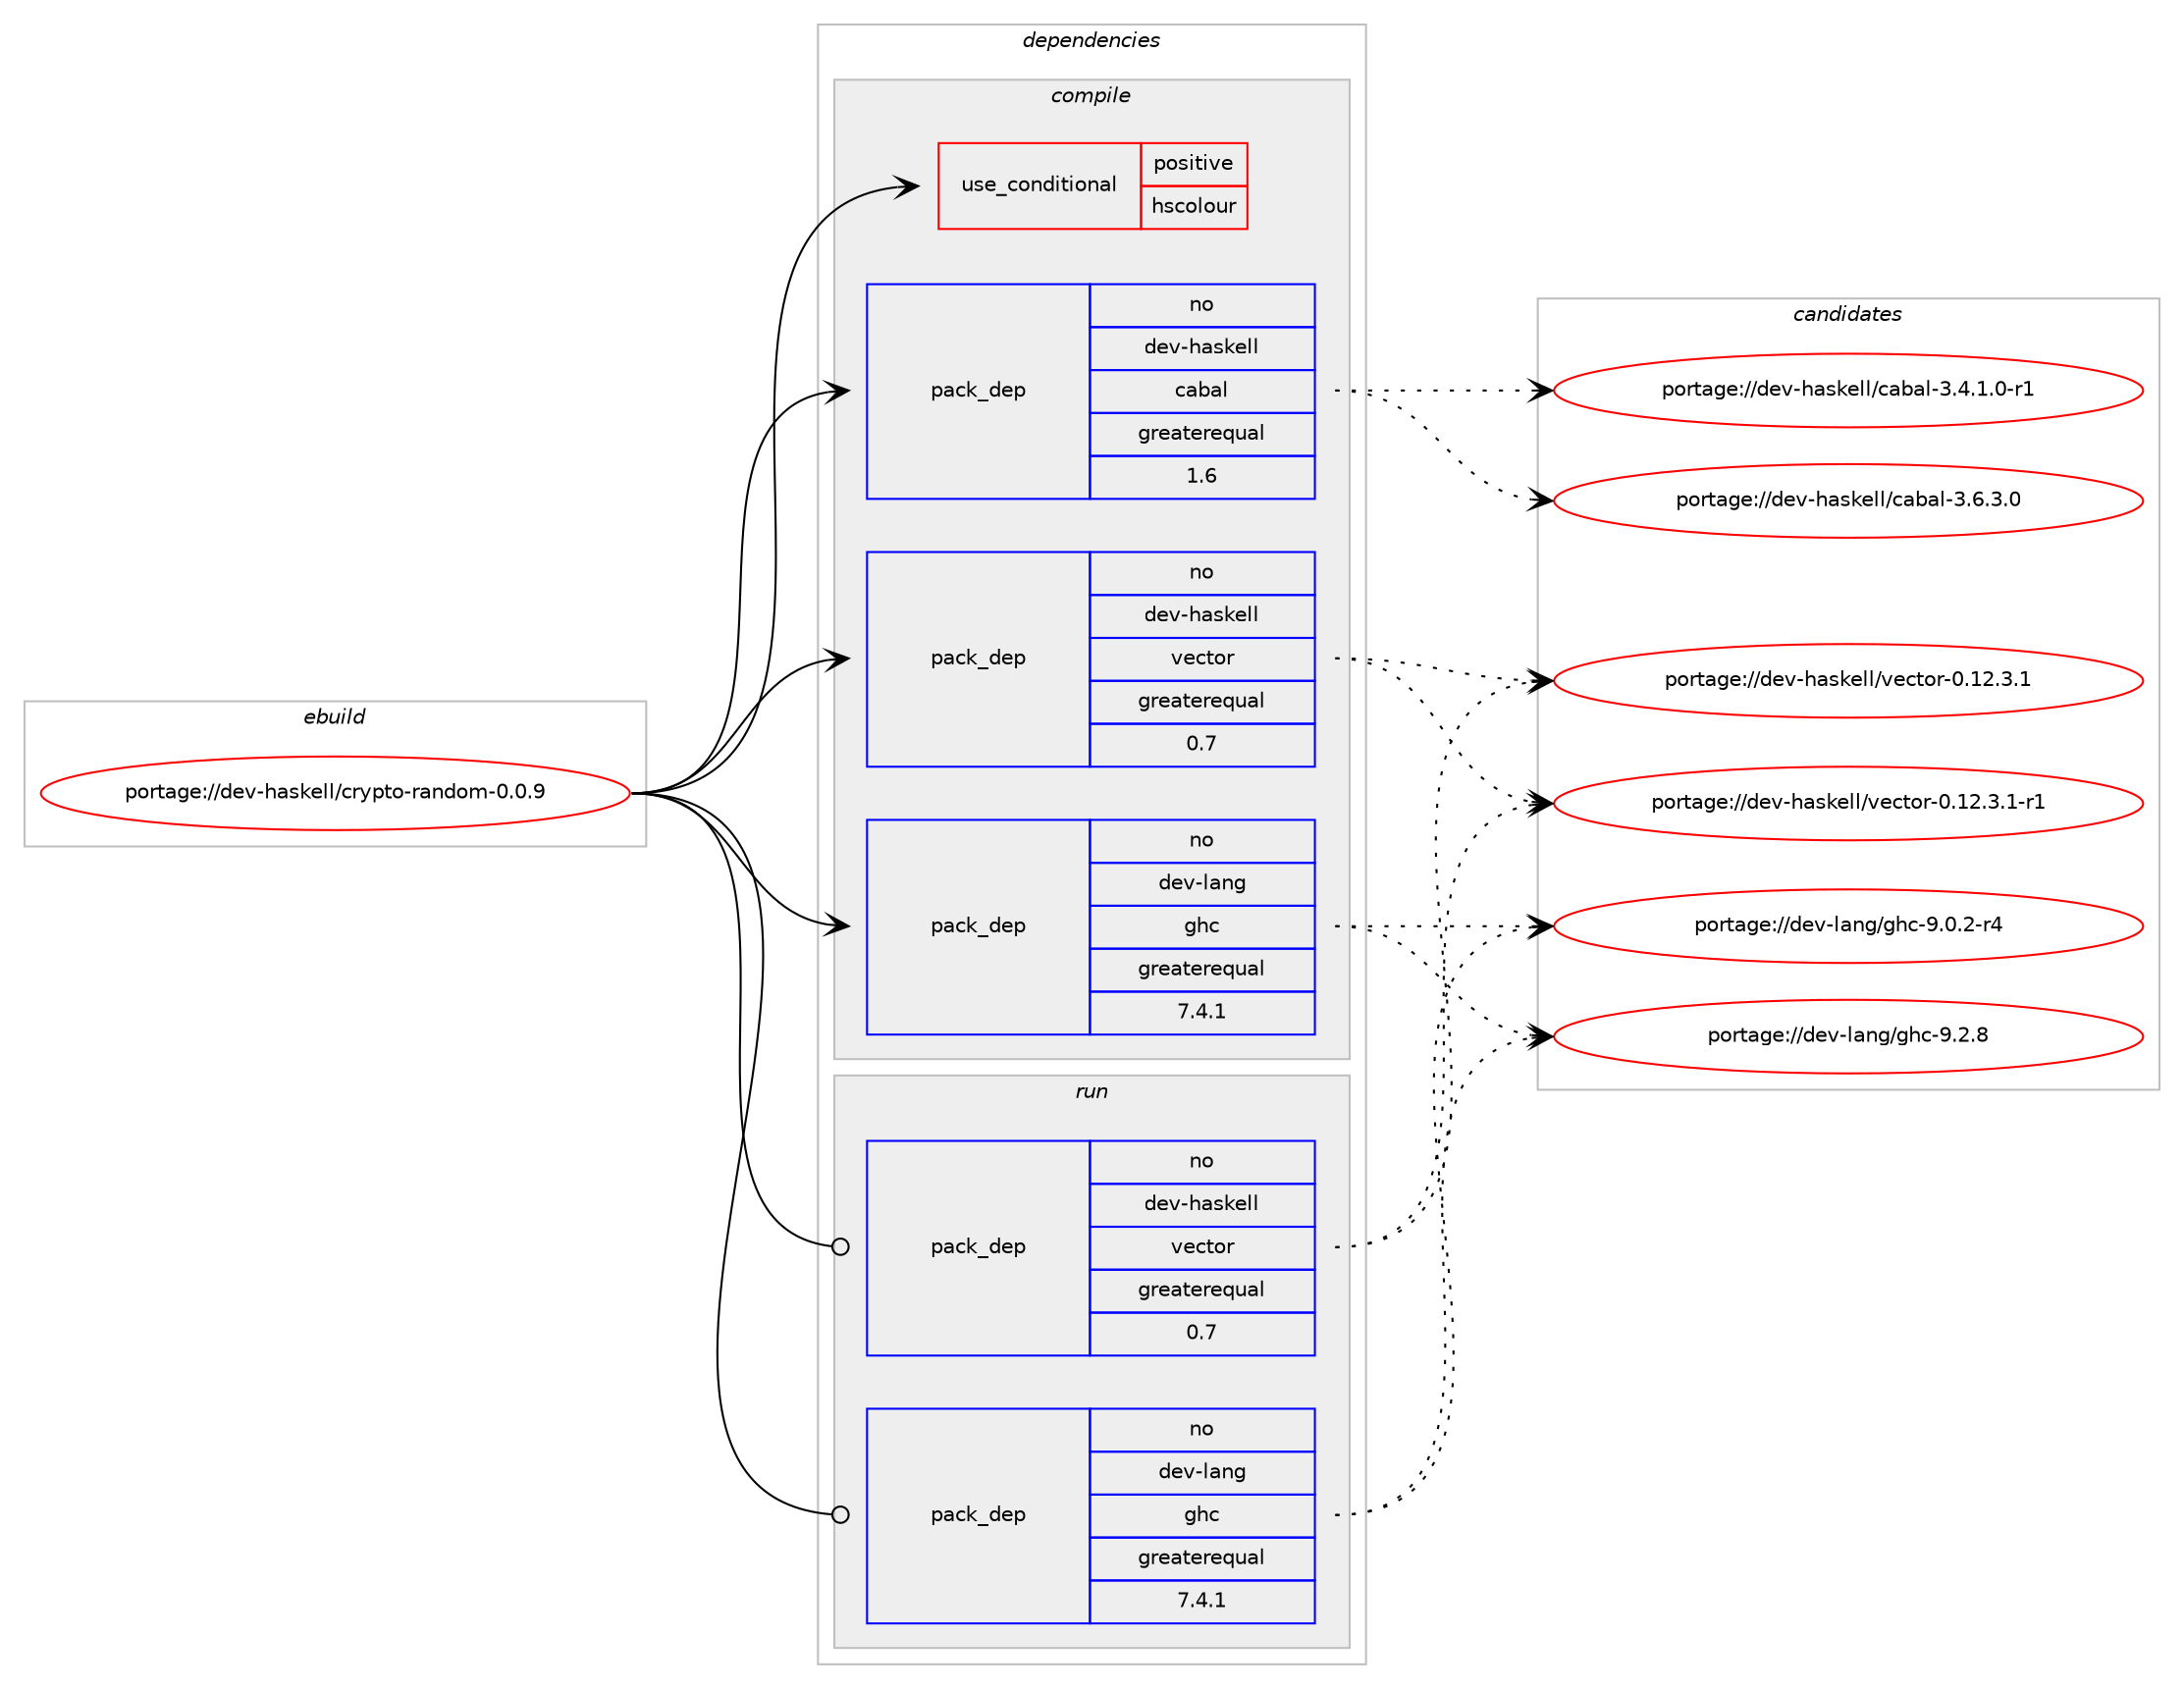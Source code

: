 digraph prolog {

# *************
# Graph options
# *************

newrank=true;
concentrate=true;
compound=true;
graph [rankdir=LR,fontname=Helvetica,fontsize=10,ranksep=1.5];#, ranksep=2.5, nodesep=0.2];
edge  [arrowhead=vee];
node  [fontname=Helvetica,fontsize=10];

# **********
# The ebuild
# **********

subgraph cluster_leftcol {
color=gray;
rank=same;
label=<<i>ebuild</i>>;
id [label="portage://dev-haskell/crypto-random-0.0.9", color=red, width=4, href="../dev-haskell/crypto-random-0.0.9.svg"];
}

# ****************
# The dependencies
# ****************

subgraph cluster_midcol {
color=gray;
label=<<i>dependencies</i>>;
subgraph cluster_compile {
fillcolor="#eeeeee";
style=filled;
label=<<i>compile</i>>;
subgraph cond19677 {
dependency36446 [label=<<TABLE BORDER="0" CELLBORDER="1" CELLSPACING="0" CELLPADDING="4"><TR><TD ROWSPAN="3" CELLPADDING="10">use_conditional</TD></TR><TR><TD>positive</TD></TR><TR><TD>hscolour</TD></TR></TABLE>>, shape=none, color=red];
# *** BEGIN UNKNOWN DEPENDENCY TYPE (TODO) ***
# dependency36446 -> package_dependency(portage://dev-haskell/crypto-random-0.0.9,install,no,dev-haskell,hscolour,none,[,,],[],[])
# *** END UNKNOWN DEPENDENCY TYPE (TODO) ***

}
id:e -> dependency36446:w [weight=20,style="solid",arrowhead="vee"];
subgraph pack15828 {
dependency36447 [label=<<TABLE BORDER="0" CELLBORDER="1" CELLSPACING="0" CELLPADDING="4" WIDTH="220"><TR><TD ROWSPAN="6" CELLPADDING="30">pack_dep</TD></TR><TR><TD WIDTH="110">no</TD></TR><TR><TD>dev-haskell</TD></TR><TR><TD>cabal</TD></TR><TR><TD>greaterequal</TD></TR><TR><TD>1.6</TD></TR></TABLE>>, shape=none, color=blue];
}
id:e -> dependency36447:w [weight=20,style="solid",arrowhead="vee"];
# *** BEGIN UNKNOWN DEPENDENCY TYPE (TODO) ***
# id -> package_dependency(portage://dev-haskell/crypto-random-0.0.9,install,no,dev-haskell,securemem,none,[,,],any_same_slot,[use(optenable(profile),none)])
# *** END UNKNOWN DEPENDENCY TYPE (TODO) ***

subgraph pack15829 {
dependency36448 [label=<<TABLE BORDER="0" CELLBORDER="1" CELLSPACING="0" CELLPADDING="4" WIDTH="220"><TR><TD ROWSPAN="6" CELLPADDING="30">pack_dep</TD></TR><TR><TD WIDTH="110">no</TD></TR><TR><TD>dev-haskell</TD></TR><TR><TD>vector</TD></TR><TR><TD>greaterequal</TD></TR><TR><TD>0.7</TD></TR></TABLE>>, shape=none, color=blue];
}
id:e -> dependency36448:w [weight=20,style="solid",arrowhead="vee"];
subgraph pack15830 {
dependency36449 [label=<<TABLE BORDER="0" CELLBORDER="1" CELLSPACING="0" CELLPADDING="4" WIDTH="220"><TR><TD ROWSPAN="6" CELLPADDING="30">pack_dep</TD></TR><TR><TD WIDTH="110">no</TD></TR><TR><TD>dev-lang</TD></TR><TR><TD>ghc</TD></TR><TR><TD>greaterequal</TD></TR><TR><TD>7.4.1</TD></TR></TABLE>>, shape=none, color=blue];
}
id:e -> dependency36449:w [weight=20,style="solid",arrowhead="vee"];
}
subgraph cluster_compileandrun {
fillcolor="#eeeeee";
style=filled;
label=<<i>compile and run</i>>;
}
subgraph cluster_run {
fillcolor="#eeeeee";
style=filled;
label=<<i>run</i>>;
# *** BEGIN UNKNOWN DEPENDENCY TYPE (TODO) ***
# id -> package_dependency(portage://dev-haskell/crypto-random-0.0.9,run,no,dev-haskell,securemem,none,[,,],any_same_slot,[use(optenable(profile),none)])
# *** END UNKNOWN DEPENDENCY TYPE (TODO) ***

subgraph pack15831 {
dependency36450 [label=<<TABLE BORDER="0" CELLBORDER="1" CELLSPACING="0" CELLPADDING="4" WIDTH="220"><TR><TD ROWSPAN="6" CELLPADDING="30">pack_dep</TD></TR><TR><TD WIDTH="110">no</TD></TR><TR><TD>dev-haskell</TD></TR><TR><TD>vector</TD></TR><TR><TD>greaterequal</TD></TR><TR><TD>0.7</TD></TR></TABLE>>, shape=none, color=blue];
}
id:e -> dependency36450:w [weight=20,style="solid",arrowhead="odot"];
subgraph pack15832 {
dependency36451 [label=<<TABLE BORDER="0" CELLBORDER="1" CELLSPACING="0" CELLPADDING="4" WIDTH="220"><TR><TD ROWSPAN="6" CELLPADDING="30">pack_dep</TD></TR><TR><TD WIDTH="110">no</TD></TR><TR><TD>dev-lang</TD></TR><TR><TD>ghc</TD></TR><TR><TD>greaterequal</TD></TR><TR><TD>7.4.1</TD></TR></TABLE>>, shape=none, color=blue];
}
id:e -> dependency36451:w [weight=20,style="solid",arrowhead="odot"];
# *** BEGIN UNKNOWN DEPENDENCY TYPE (TODO) ***
# id -> package_dependency(portage://dev-haskell/crypto-random-0.0.9,run,no,dev-lang,ghc,none,[,,],any_same_slot,[use(optenable(profile),none)])
# *** END UNKNOWN DEPENDENCY TYPE (TODO) ***

}
}

# **************
# The candidates
# **************

subgraph cluster_choices {
rank=same;
color=gray;
label=<<i>candidates</i>>;

subgraph choice15828 {
color=black;
nodesep=1;
choice1001011184510497115107101108108479997989710845514652464946484511449 [label="portage://dev-haskell/cabal-3.4.1.0-r1", color=red, width=4,href="../dev-haskell/cabal-3.4.1.0-r1.svg"];
choice100101118451049711510710110810847999798971084551465446514648 [label="portage://dev-haskell/cabal-3.6.3.0", color=red, width=4,href="../dev-haskell/cabal-3.6.3.0.svg"];
dependency36447:e -> choice1001011184510497115107101108108479997989710845514652464946484511449:w [style=dotted,weight="100"];
dependency36447:e -> choice100101118451049711510710110810847999798971084551465446514648:w [style=dotted,weight="100"];
}
subgraph choice15829 {
color=black;
nodesep=1;
choice10010111845104971151071011081084711810199116111114454846495046514649 [label="portage://dev-haskell/vector-0.12.3.1", color=red, width=4,href="../dev-haskell/vector-0.12.3.1.svg"];
choice100101118451049711510710110810847118101991161111144548464950465146494511449 [label="portage://dev-haskell/vector-0.12.3.1-r1", color=red, width=4,href="../dev-haskell/vector-0.12.3.1-r1.svg"];
dependency36448:e -> choice10010111845104971151071011081084711810199116111114454846495046514649:w [style=dotted,weight="100"];
dependency36448:e -> choice100101118451049711510710110810847118101991161111144548464950465146494511449:w [style=dotted,weight="100"];
}
subgraph choice15830 {
color=black;
nodesep=1;
choice100101118451089711010347103104994557464846504511452 [label="portage://dev-lang/ghc-9.0.2-r4", color=red, width=4,href="../dev-lang/ghc-9.0.2-r4.svg"];
choice10010111845108971101034710310499455746504656 [label="portage://dev-lang/ghc-9.2.8", color=red, width=4,href="../dev-lang/ghc-9.2.8.svg"];
dependency36449:e -> choice100101118451089711010347103104994557464846504511452:w [style=dotted,weight="100"];
dependency36449:e -> choice10010111845108971101034710310499455746504656:w [style=dotted,weight="100"];
}
subgraph choice15831 {
color=black;
nodesep=1;
choice10010111845104971151071011081084711810199116111114454846495046514649 [label="portage://dev-haskell/vector-0.12.3.1", color=red, width=4,href="../dev-haskell/vector-0.12.3.1.svg"];
choice100101118451049711510710110810847118101991161111144548464950465146494511449 [label="portage://dev-haskell/vector-0.12.3.1-r1", color=red, width=4,href="../dev-haskell/vector-0.12.3.1-r1.svg"];
dependency36450:e -> choice10010111845104971151071011081084711810199116111114454846495046514649:w [style=dotted,weight="100"];
dependency36450:e -> choice100101118451049711510710110810847118101991161111144548464950465146494511449:w [style=dotted,weight="100"];
}
subgraph choice15832 {
color=black;
nodesep=1;
choice100101118451089711010347103104994557464846504511452 [label="portage://dev-lang/ghc-9.0.2-r4", color=red, width=4,href="../dev-lang/ghc-9.0.2-r4.svg"];
choice10010111845108971101034710310499455746504656 [label="portage://dev-lang/ghc-9.2.8", color=red, width=4,href="../dev-lang/ghc-9.2.8.svg"];
dependency36451:e -> choice100101118451089711010347103104994557464846504511452:w [style=dotted,weight="100"];
dependency36451:e -> choice10010111845108971101034710310499455746504656:w [style=dotted,weight="100"];
}
}

}
